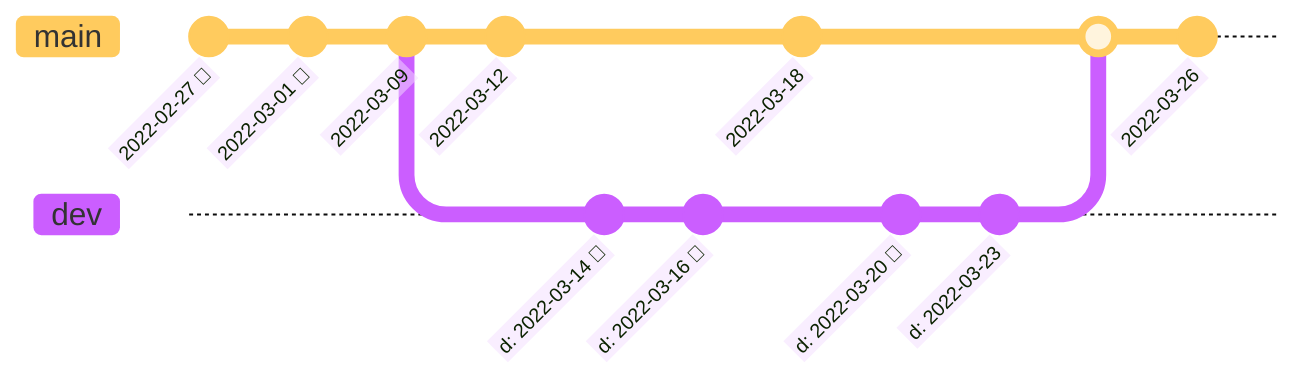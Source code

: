 %%{init: { 'theme': 'base', 'gitGraph': {'rotateCommitLabel': true}} }%%
  gitGraph
	  commit id: "2022-02-27 🚮"
	  commit id: "2022-03-01 🚮"
	  commit id: "2022-03-09"
  branch dev
  checkout main
	  commit id: "2022-03-12"
  checkout dev
	  commit id: "d: 2022-03-14 🚮"
	  commit id: "d: 2022-03-16 🚮"
  checkout main
	  commit id: "2022-03-18"
  checkout dev
	  commit id: "d: 2022-03-20 🚮"
	  commit id: "d: 2022-03-23"
  checkout main
  merge dev
	  commit id: "2022-03-26"